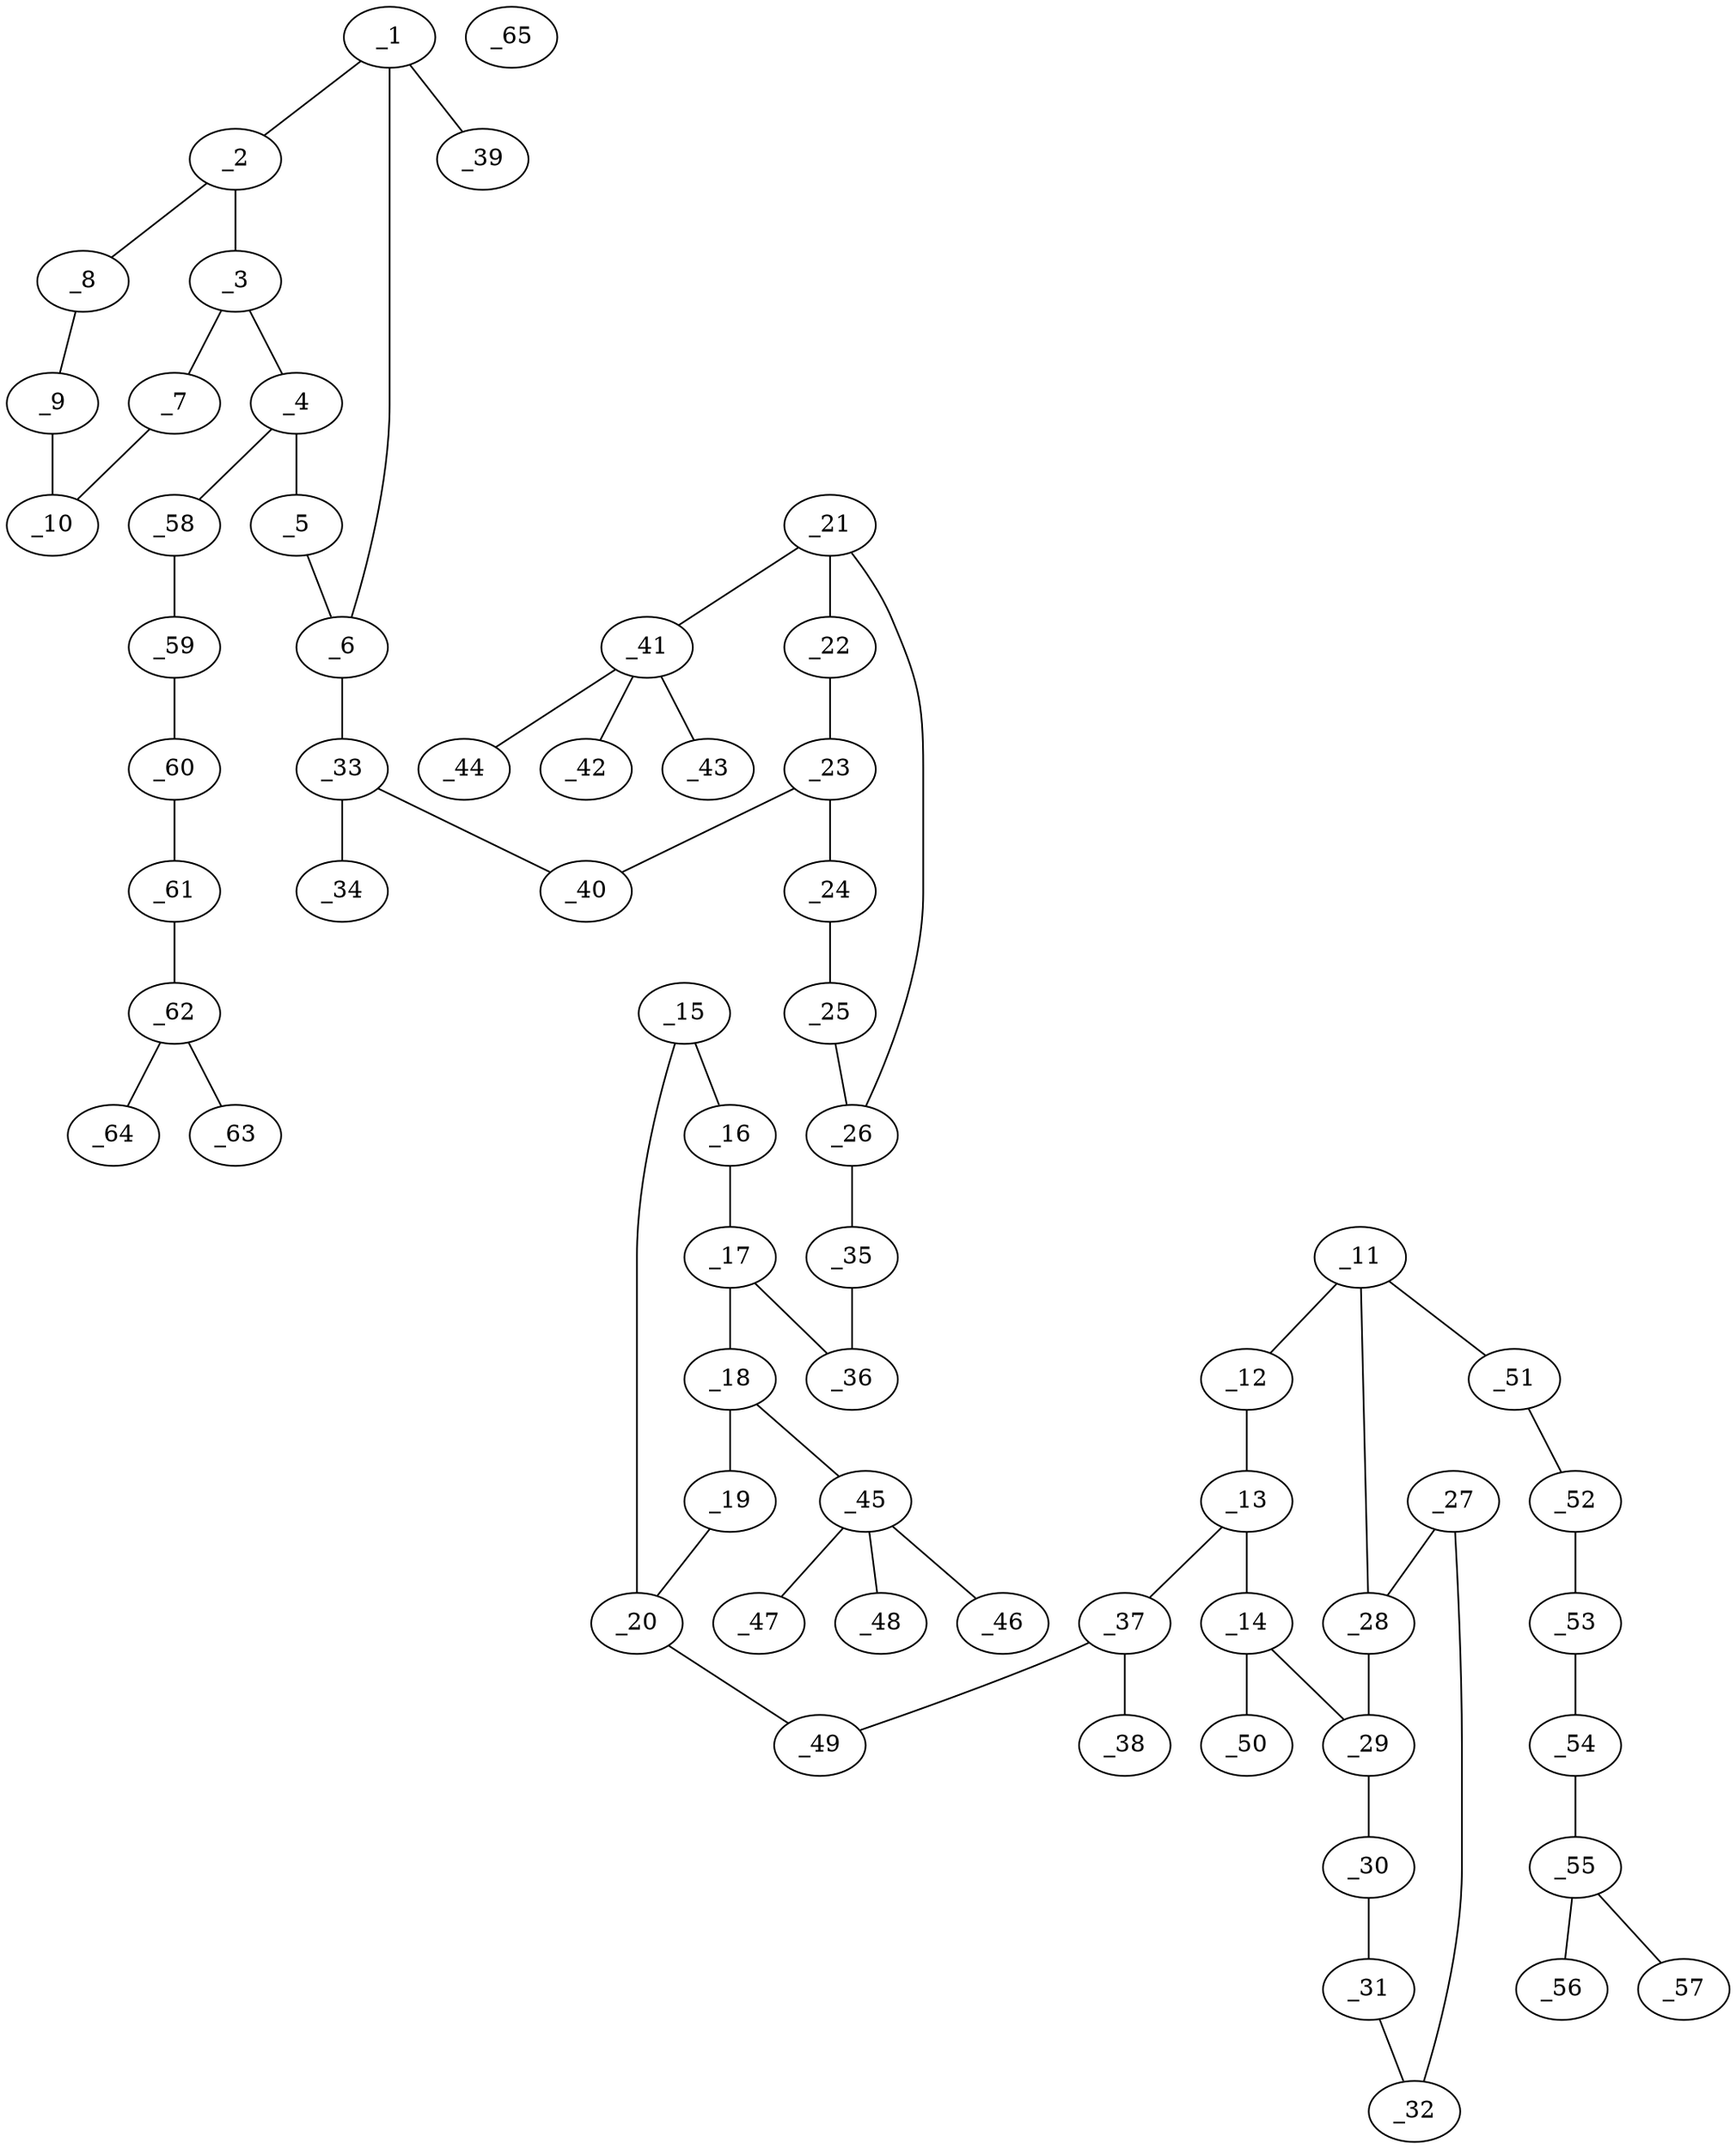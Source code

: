 graph molid673654 {
	_1	 [charge=0,
		chem=1,
		symbol="C  ",
		x="18.4545",
		y="0.5"];
	_2	 [charge=0,
		chem=1,
		symbol="C  ",
		x="19.3205",
		y=1];
	_1 -- _2	 [valence=1];
	_6	 [charge=0,
		chem=1,
		symbol="C  ",
		x="17.5885",
		y=1];
	_1 -- _6	 [valence=2];
	_39	 [charge=0,
		chem=2,
		symbol="O  ",
		x="18.4545",
		y="-0.5"];
	_1 -- _39	 [valence=1];
	_3	 [charge=0,
		chem=1,
		symbol="C  ",
		x="19.3205",
		y=2];
	_2 -- _3	 [valence=2];
	_8	 [charge=0,
		chem=4,
		symbol="N  ",
		x="20.1865",
		y="0.5"];
	_2 -- _8	 [valence=1];
	_4	 [charge=0,
		chem=1,
		symbol="C  ",
		x="18.4545",
		y="2.5"];
	_3 -- _4	 [valence=1];
	_7	 [charge=0,
		chem=1,
		symbol="C  ",
		x="20.1865",
		y="2.5"];
	_3 -- _7	 [valence=1];
	_5	 [charge=0,
		chem=1,
		symbol="C  ",
		x="17.5885",
		y=2];
	_4 -- _5	 [valence=2];
	_58	 [charge=0,
		chem=1,
		symbol="C  ",
		x="18.4545",
		y="3.5"];
	_4 -- _58	 [valence=1];
	_5 -- _6	 [valence=1];
	_33	 [charge=0,
		chem=1,
		symbol="C  ",
		x="16.7224",
		y="0.5"];
	_6 -- _33	 [valence=1];
	_10	 [charge=0,
		chem=1,
		symbol="C  ",
		x="21.0526",
		y=2];
	_7 -- _10	 [valence=2];
	_9	 [charge=0,
		chem=1,
		symbol="C  ",
		x="21.0526",
		y=1];
	_8 -- _9	 [valence=2];
	_9 -- _10	 [valence=1];
	_11	 [charge=0,
		chem=1,
		symbol="C  ",
		x="5.4641",
		y="-4"];
	_12	 [charge=0,
		chem=1,
		symbol="C  ",
		x="6.3301",
		y="-3.5"];
	_11 -- _12	 [valence=2];
	_28	 [charge=0,
		chem=1,
		symbol="C  ",
		x="5.4641",
		y="-5"];
	_11 -- _28	 [valence=1];
	_51	 [charge=0,
		chem=1,
		symbol="C  ",
		x="4.5981",
		y="-3.5"];
	_11 -- _51	 [valence=1];
	_13	 [charge=0,
		chem=1,
		symbol="C  ",
		x="7.1961",
		y="-4"];
	_12 -- _13	 [valence=1];
	_14	 [charge=0,
		chem=1,
		symbol="C  ",
		x="7.1961",
		y="-5"];
	_13 -- _14	 [valence=2];
	_37	 [charge=0,
		chem=1,
		symbol="C  ",
		x="8.0622",
		y="-3.5"];
	_13 -- _37	 [valence=1];
	_29	 [charge=0,
		chem=1,
		symbol="C  ",
		x="6.3301",
		y="-5.5"];
	_14 -- _29	 [valence=1];
	_50	 [charge=0,
		chem=2,
		symbol="O  ",
		x="8.0622",
		y="-5.5"];
	_14 -- _50	 [valence=1];
	_15	 [charge=0,
		chem=1,
		symbol="C  ",
		x="9.7942",
		y="-2.5"];
	_16	 [charge=0,
		chem=1,
		symbol="C  ",
		x="10.6603",
		y="-2"];
	_15 -- _16	 [valence=2];
	_20	 [charge=0,
		chem=1,
		symbol="C  ",
		x="8.9282",
		y="-2"];
	_15 -- _20	 [valence=1];
	_17	 [charge=0,
		chem=1,
		symbol="C  ",
		x="10.6603",
		y="-1"];
	_16 -- _17	 [valence=1];
	_18	 [charge=0,
		chem=1,
		symbol="C  ",
		x="9.7942",
		y="-0.5"];
	_17 -- _18	 [valence=2];
	_36	 [charge=0,
		chem=1,
		symbol="C  ",
		x="11.5263",
		y="-0.5"];
	_17 -- _36	 [valence=1];
	_19	 [charge=0,
		chem=1,
		symbol="C  ",
		x="8.9282",
		y="-1"];
	_18 -- _19	 [valence=1];
	_45	 [charge=0,
		chem=5,
		symbol="S  ",
		x="9.7942",
		y="0.5"];
	_18 -- _45	 [valence=1];
	_19 -- _20	 [valence=2];
	_49	 [charge=0,
		chem=4,
		symbol="N  ",
		x="8.0622",
		y="-2.5"];
	_20 -- _49	 [valence=1];
	_21	 [charge=0,
		chem=1,
		symbol="C  ",
		x="14.1244",
		y="-1"];
	_22	 [charge=0,
		chem=1,
		symbol="C  ",
		x="14.9904",
		y="-0.5"];
	_21 -- _22	 [valence=2];
	_26	 [charge=0,
		chem=1,
		symbol="C  ",
		x="13.2583",
		y="-0.5"];
	_21 -- _26	 [valence=1];
	_41	 [charge=0,
		chem=5,
		symbol="S  ",
		x="14.1244",
		y="-2"];
	_21 -- _41	 [valence=1];
	_23	 [charge=0,
		chem=1,
		symbol="C  ",
		x="14.9904",
		y="0.5"];
	_22 -- _23	 [valence=1];
	_24	 [charge=0,
		chem=1,
		symbol="C  ",
		x="14.1244",
		y=1];
	_23 -- _24	 [valence=2];
	_40	 [charge=0,
		chem=4,
		symbol="N  ",
		x="15.8564",
		y=1];
	_23 -- _40	 [valence=1];
	_25	 [charge=0,
		chem=1,
		symbol="C  ",
		x="13.2583",
		y="0.5"];
	_24 -- _25	 [valence=1];
	_25 -- _26	 [valence=2];
	_35	 [charge=0,
		chem=1,
		symbol="C  ",
		x="12.3923",
		y="-1"];
	_26 -- _35	 [valence=1];
	_27	 [charge=0,
		chem=1,
		symbol="C  ",
		x="4.5981",
		y="-5.5"];
	_27 -- _28	 [valence=2];
	_32	 [charge=0,
		chem=1,
		symbol="C  ",
		x="4.5981",
		y="-6.5"];
	_27 -- _32	 [valence=1];
	_28 -- _29	 [valence=1];
	_30	 [charge=0,
		chem=4,
		symbol="N  ",
		x="6.3301",
		y="-6.5"];
	_29 -- _30	 [valence=2];
	_31	 [charge=0,
		chem=1,
		symbol="C  ",
		x="5.4641",
		y="-7"];
	_30 -- _31	 [valence=1];
	_31 -- _32	 [valence=2];
	_34	 [charge=0,
		chem=2,
		symbol="O  ",
		x="16.7224",
		y="-0.5"];
	_33 -- _34	 [valence=2];
	_33 -- _40	 [valence=1];
	_35 -- _36	 [valence=2];
	_38	 [charge=0,
		chem=2,
		symbol="O  ",
		x="8.9282",
		y="-4"];
	_37 -- _38	 [valence=2];
	_37 -- _49	 [valence=1];
	_42	 [charge=0,
		chem=2,
		symbol="O  ",
		x="14.1243",
		y="-3"];
	_41 -- _42	 [valence=2];
	_43	 [charge=0,
		chem=2,
		symbol="O  ",
		x="13.1244",
		y="-2"];
	_41 -- _43	 [valence=2];
	_44	 [charge=0,
		chem=2,
		symbol="O  ",
		x="15.1244",
		y="-2"];
	_41 -- _44	 [valence=1];
	_46	 [charge=0,
		chem=2,
		symbol="O  ",
		x="9.7942",
		y="1.5"];
	_45 -- _46	 [valence=2];
	_47	 [charge=0,
		chem=2,
		symbol="O  ",
		x="10.7942",
		y="0.5"];
	_45 -- _47	 [valence=2];
	_48	 [charge=0,
		chem=2,
		symbol="O  ",
		x="8.7942",
		y="0.5"];
	_45 -- _48	 [valence=1];
	_52	 [charge=0,
		chem=5,
		symbol="S  ",
		x="4.5981",
		y="-2.5"];
	_51 -- _52	 [valence=1];
	_53	 [charge=0,
		chem=1,
		symbol="C  ",
		x="3.732",
		y="-2"];
	_52 -- _53	 [valence=1];
	_54	 [charge=0,
		chem=1,
		symbol="C  ",
		x="3.7321",
		y="-1"];
	_53 -- _54	 [valence=1];
	_55	 [charge=0,
		chem=1,
		symbol="C  ",
		x="2.866",
		y="-0.5"];
	_54 -- _55	 [valence=1];
	_56	 [charge=0,
		chem=2,
		symbol="O  ",
		x="2.866",
		y="0.5"];
	_55 -- _56	 [valence=2];
	_57	 [charge=0,
		chem=2,
		symbol="O  ",
		x=2,
		y="-1"];
	_55 -- _57	 [valence=1];
	_59	 [charge=0,
		chem=5,
		symbol="S  ",
		x="17.5885",
		y=4];
	_58 -- _59	 [valence=1];
	_60	 [charge=0,
		chem=1,
		symbol="C  ",
		x="17.5885",
		y=5];
	_59 -- _60	 [valence=1];
	_61	 [charge=0,
		chem=1,
		symbol="C  ",
		x="16.7225",
		y="5.5"];
	_60 -- _61	 [valence=1];
	_62	 [charge=0,
		chem=1,
		symbol="C  ",
		x="16.7225",
		y="6.5"];
	_61 -- _62	 [valence=1];
	_63	 [charge=0,
		chem=2,
		symbol="O  ",
		x="15.8564",
		y=7];
	_62 -- _63	 [valence=2];
	_64	 [charge=0,
		chem=2,
		symbol="O  ",
		x="17.5885",
		y=7];
	_62 -- _64	 [valence=1];
	_65	 [charge=0,
		chem=29,
		symbol="Na ",
		x="23.0526",
		y=0];
}
